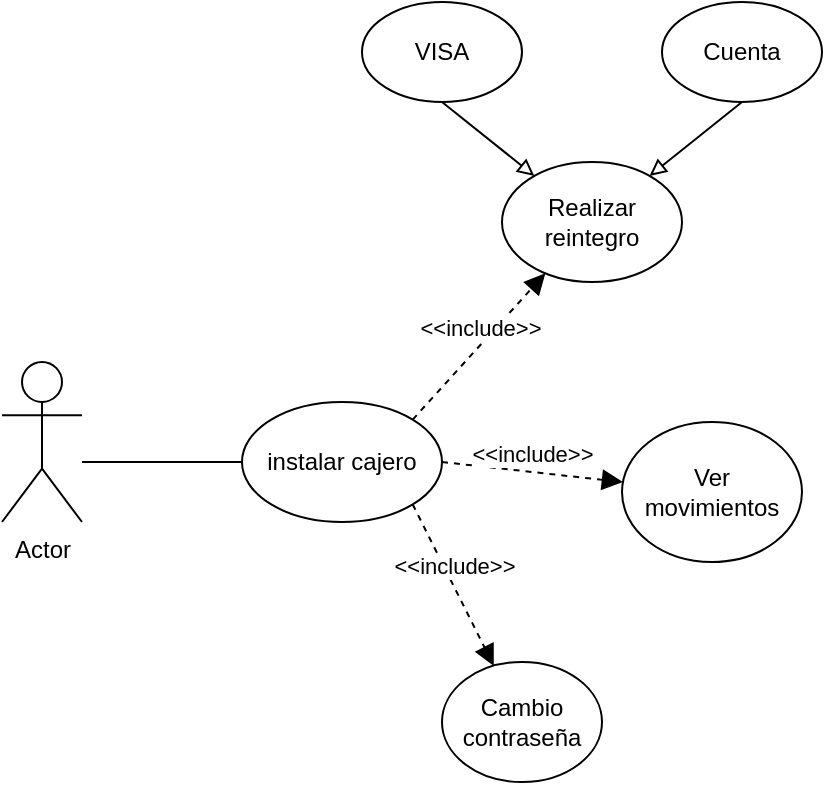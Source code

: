 <mxfile version="20.8.23" type="device"><diagram name="Página-1" id="X_advjOxxuN92li8N9bL"><mxGraphModel dx="1074" dy="586" grid="1" gridSize="10" guides="1" tooltips="1" connect="1" arrows="1" fold="1" page="1" pageScale="1" pageWidth="1169" pageHeight="827" math="0" shadow="0"><root><mxCell id="0"/><mxCell id="1" parent="0"/><mxCell id="45P-Y4xdYCyfjfRt5npw-1" value="Actor" style="shape=umlActor;verticalLabelPosition=bottom;verticalAlign=top;html=1;outlineConnect=0;" parent="1" vertex="1"><mxGeometry x="130" y="230" width="40" height="80" as="geometry"/></mxCell><mxCell id="45P-Y4xdYCyfjfRt5npw-2" value="instalar cajero" style="ellipse;whiteSpace=wrap;html=1;" parent="1" vertex="1"><mxGeometry x="250" y="250" width="100" height="60" as="geometry"/></mxCell><mxCell id="45P-Y4xdYCyfjfRt5npw-4" value="&amp;lt;&amp;lt;include&amp;gt;&amp;gt;" style="html=1;verticalAlign=bottom;endArrow=block;dashed=1;endSize=8;elbow=vertical;rounded=0;exitX=1;exitY=0;exitDx=0;exitDy=0;endFill=1;" parent="1" source="45P-Y4xdYCyfjfRt5npw-2" target="45P-Y4xdYCyfjfRt5npw-5" edge="1"><mxGeometry relative="1" as="geometry"><mxPoint x="590" y="300" as="sourcePoint"/><mxPoint x="480" y="160" as="targetPoint"/></mxGeometry></mxCell><mxCell id="45P-Y4xdYCyfjfRt5npw-5" value="Realizar reintegro" style="ellipse;whiteSpace=wrap;html=1;" parent="1" vertex="1"><mxGeometry x="380" y="130" width="90" height="60" as="geometry"/></mxCell><mxCell id="45P-Y4xdYCyfjfRt5npw-6" value="&amp;lt;&amp;lt;include&amp;gt;&amp;gt;" style="html=1;verticalAlign=bottom;endArrow=block;dashed=1;endSize=8;elbow=vertical;rounded=0;exitX=1;exitY=0.5;exitDx=0;exitDy=0;endFill=1;" parent="1" source="45P-Y4xdYCyfjfRt5npw-2" target="45P-Y4xdYCyfjfRt5npw-7" edge="1"><mxGeometry relative="1" as="geometry"><mxPoint x="420" y="268" as="sourcePoint"/><mxPoint x="520" y="260" as="targetPoint"/></mxGeometry></mxCell><mxCell id="45P-Y4xdYCyfjfRt5npw-7" value="Ver movimientos" style="ellipse;whiteSpace=wrap;html=1;" parent="1" vertex="1"><mxGeometry x="440" y="260" width="90" height="70" as="geometry"/></mxCell><mxCell id="45P-Y4xdYCyfjfRt5npw-8" value="&amp;lt;&amp;lt;include&amp;gt;&amp;gt;" style="html=1;verticalAlign=bottom;endArrow=block;dashed=1;endSize=8;elbow=vertical;rounded=0;exitX=1;exitY=1;exitDx=0;exitDy=0;endFill=1;" parent="1" source="45P-Y4xdYCyfjfRt5npw-2" target="45P-Y4xdYCyfjfRt5npw-9" edge="1"><mxGeometry relative="1" as="geometry"><mxPoint x="380" y="313" as="sourcePoint"/><mxPoint x="430" y="360" as="targetPoint"/></mxGeometry></mxCell><mxCell id="45P-Y4xdYCyfjfRt5npw-9" value="Cambio contraseña" style="ellipse;whiteSpace=wrap;html=1;" parent="1" vertex="1"><mxGeometry x="350" y="380" width="80" height="60" as="geometry"/></mxCell><mxCell id="bevCd3YqEbPmHzXgZlz_-1" value="" style="endArrow=none;html=1;rounded=0;entryX=0;entryY=0.5;entryDx=0;entryDy=0;" parent="1" target="45P-Y4xdYCyfjfRt5npw-2" edge="1"><mxGeometry width="50" height="50" relative="1" as="geometry"><mxPoint x="170" y="280" as="sourcePoint"/><mxPoint x="220" y="230" as="targetPoint"/></mxGeometry></mxCell><mxCell id="bevCd3YqEbPmHzXgZlz_-3" value="" style="endArrow=block;html=1;rounded=0;exitX=0.5;exitY=1;exitDx=0;exitDy=0;endFill=0;" parent="1" source="bevCd3YqEbPmHzXgZlz_-4" target="45P-Y4xdYCyfjfRt5npw-5" edge="1"><mxGeometry width="50" height="50" relative="1" as="geometry"><mxPoint x="650" y="170" as="sourcePoint"/><mxPoint x="570" y="270" as="targetPoint"/></mxGeometry></mxCell><mxCell id="bevCd3YqEbPmHzXgZlz_-4" value="Cuenta" style="ellipse;whiteSpace=wrap;html=1;" parent="1" vertex="1"><mxGeometry x="460" y="50" width="80" height="50" as="geometry"/></mxCell><mxCell id="bevCd3YqEbPmHzXgZlz_-5" value="" style="endArrow=block;html=1;rounded=0;exitX=0.5;exitY=1;exitDx=0;exitDy=0;endFill=0;" parent="1" source="bevCd3YqEbPmHzXgZlz_-6" target="45P-Y4xdYCyfjfRt5npw-5" edge="1"><mxGeometry width="50" height="50" relative="1" as="geometry"><mxPoint x="650" y="80" as="sourcePoint"/><mxPoint x="525.402" y="119.897" as="targetPoint"/></mxGeometry></mxCell><mxCell id="bevCd3YqEbPmHzXgZlz_-6" value="VISA" style="ellipse;whiteSpace=wrap;html=1;" parent="1" vertex="1"><mxGeometry x="310" y="50" width="80" height="50" as="geometry"/></mxCell></root></mxGraphModel></diagram></mxfile>